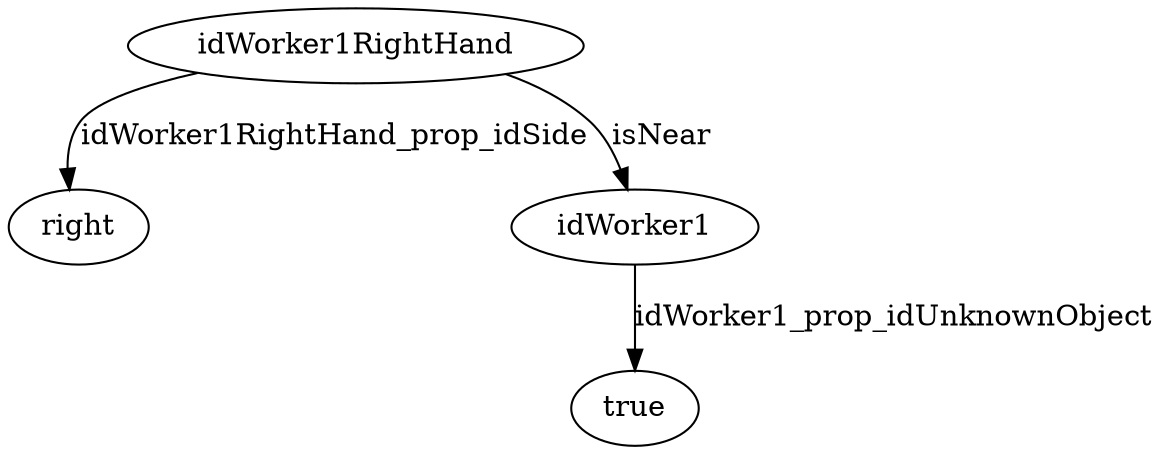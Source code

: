 strict digraph  {
idWorker1RightHand [node_type=entity_node, root=root];
right;
idWorker1;
true;
idWorker1RightHand -> right  [edge_type=property, label=idWorker1RightHand_prop_idSide];
idWorker1RightHand -> idWorker1  [edge_type=relationship, label=isNear];
idWorker1 -> true  [edge_type=property, label=idWorker1_prop_idUnknownObject];
}
